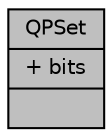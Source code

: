 digraph "QPSet"
{
 // LATEX_PDF_SIZE
  edge [fontname="Helvetica",fontsize="10",labelfontname="Helvetica",labelfontsize="10"];
  node [fontname="Helvetica",fontsize="10",shape=record];
  Node1 [label="{QPSet\n|+ bits\l|}",height=0.2,width=0.4,color="black", fillcolor="grey75", style="filled", fontcolor="black",tooltip="Priority Set of up to 32 elements."];
}

